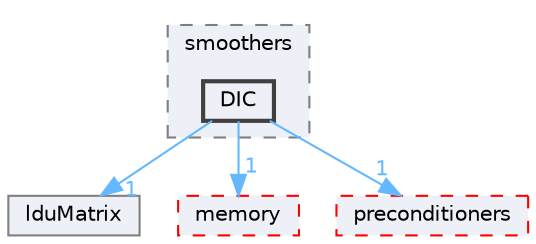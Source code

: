 digraph "src/OpenFOAM/matrices/lduMatrix/smoothers/DIC"
{
 // LATEX_PDF_SIZE
  bgcolor="transparent";
  edge [fontname=Helvetica,fontsize=10,labelfontname=Helvetica,labelfontsize=10];
  node [fontname=Helvetica,fontsize=10,shape=box,height=0.2,width=0.4];
  compound=true
  subgraph clusterdir_27bacb8e19b5862d96d869422b2be03b {
    graph [ bgcolor="#edf0f7", pencolor="grey50", label="smoothers", fontname=Helvetica,fontsize=10 style="filled,dashed", URL="dir_27bacb8e19b5862d96d869422b2be03b.html",tooltip=""]
  dir_17f5a1ef659fcd824c12a6e8251e56f3 [label="DIC", fillcolor="#edf0f7", color="grey25", style="filled,bold", URL="dir_17f5a1ef659fcd824c12a6e8251e56f3.html",tooltip=""];
  }
  dir_1ce70feb2b06c30ebd4091245573b99e [label="lduMatrix", fillcolor="#edf0f7", color="grey50", style="filled", URL="dir_1ce70feb2b06c30ebd4091245573b99e.html",tooltip=""];
  dir_385a22dcc2f7120acb0f1a7a832b3b8d [label="memory", fillcolor="#edf0f7", color="red", style="filled,dashed", URL="dir_385a22dcc2f7120acb0f1a7a832b3b8d.html",tooltip=""];
  dir_3f6e7e10cc3663a460947d1f6ad52004 [label="preconditioners", fillcolor="#edf0f7", color="red", style="filled,dashed", URL="dir_3f6e7e10cc3663a460947d1f6ad52004.html",tooltip=""];
  dir_17f5a1ef659fcd824c12a6e8251e56f3->dir_1ce70feb2b06c30ebd4091245573b99e [headlabel="1", labeldistance=1.5 headhref="dir_000919_002118.html" href="dir_000919_002118.html" color="steelblue1" fontcolor="steelblue1"];
  dir_17f5a1ef659fcd824c12a6e8251e56f3->dir_385a22dcc2f7120acb0f1a7a832b3b8d [headlabel="1", labeldistance=1.5 headhref="dir_000919_002352.html" href="dir_000919_002352.html" color="steelblue1" fontcolor="steelblue1"];
  dir_17f5a1ef659fcd824c12a6e8251e56f3->dir_3f6e7e10cc3663a460947d1f6ad52004 [headlabel="1", labeldistance=1.5 headhref="dir_000919_003034.html" href="dir_000919_003034.html" color="steelblue1" fontcolor="steelblue1"];
}
